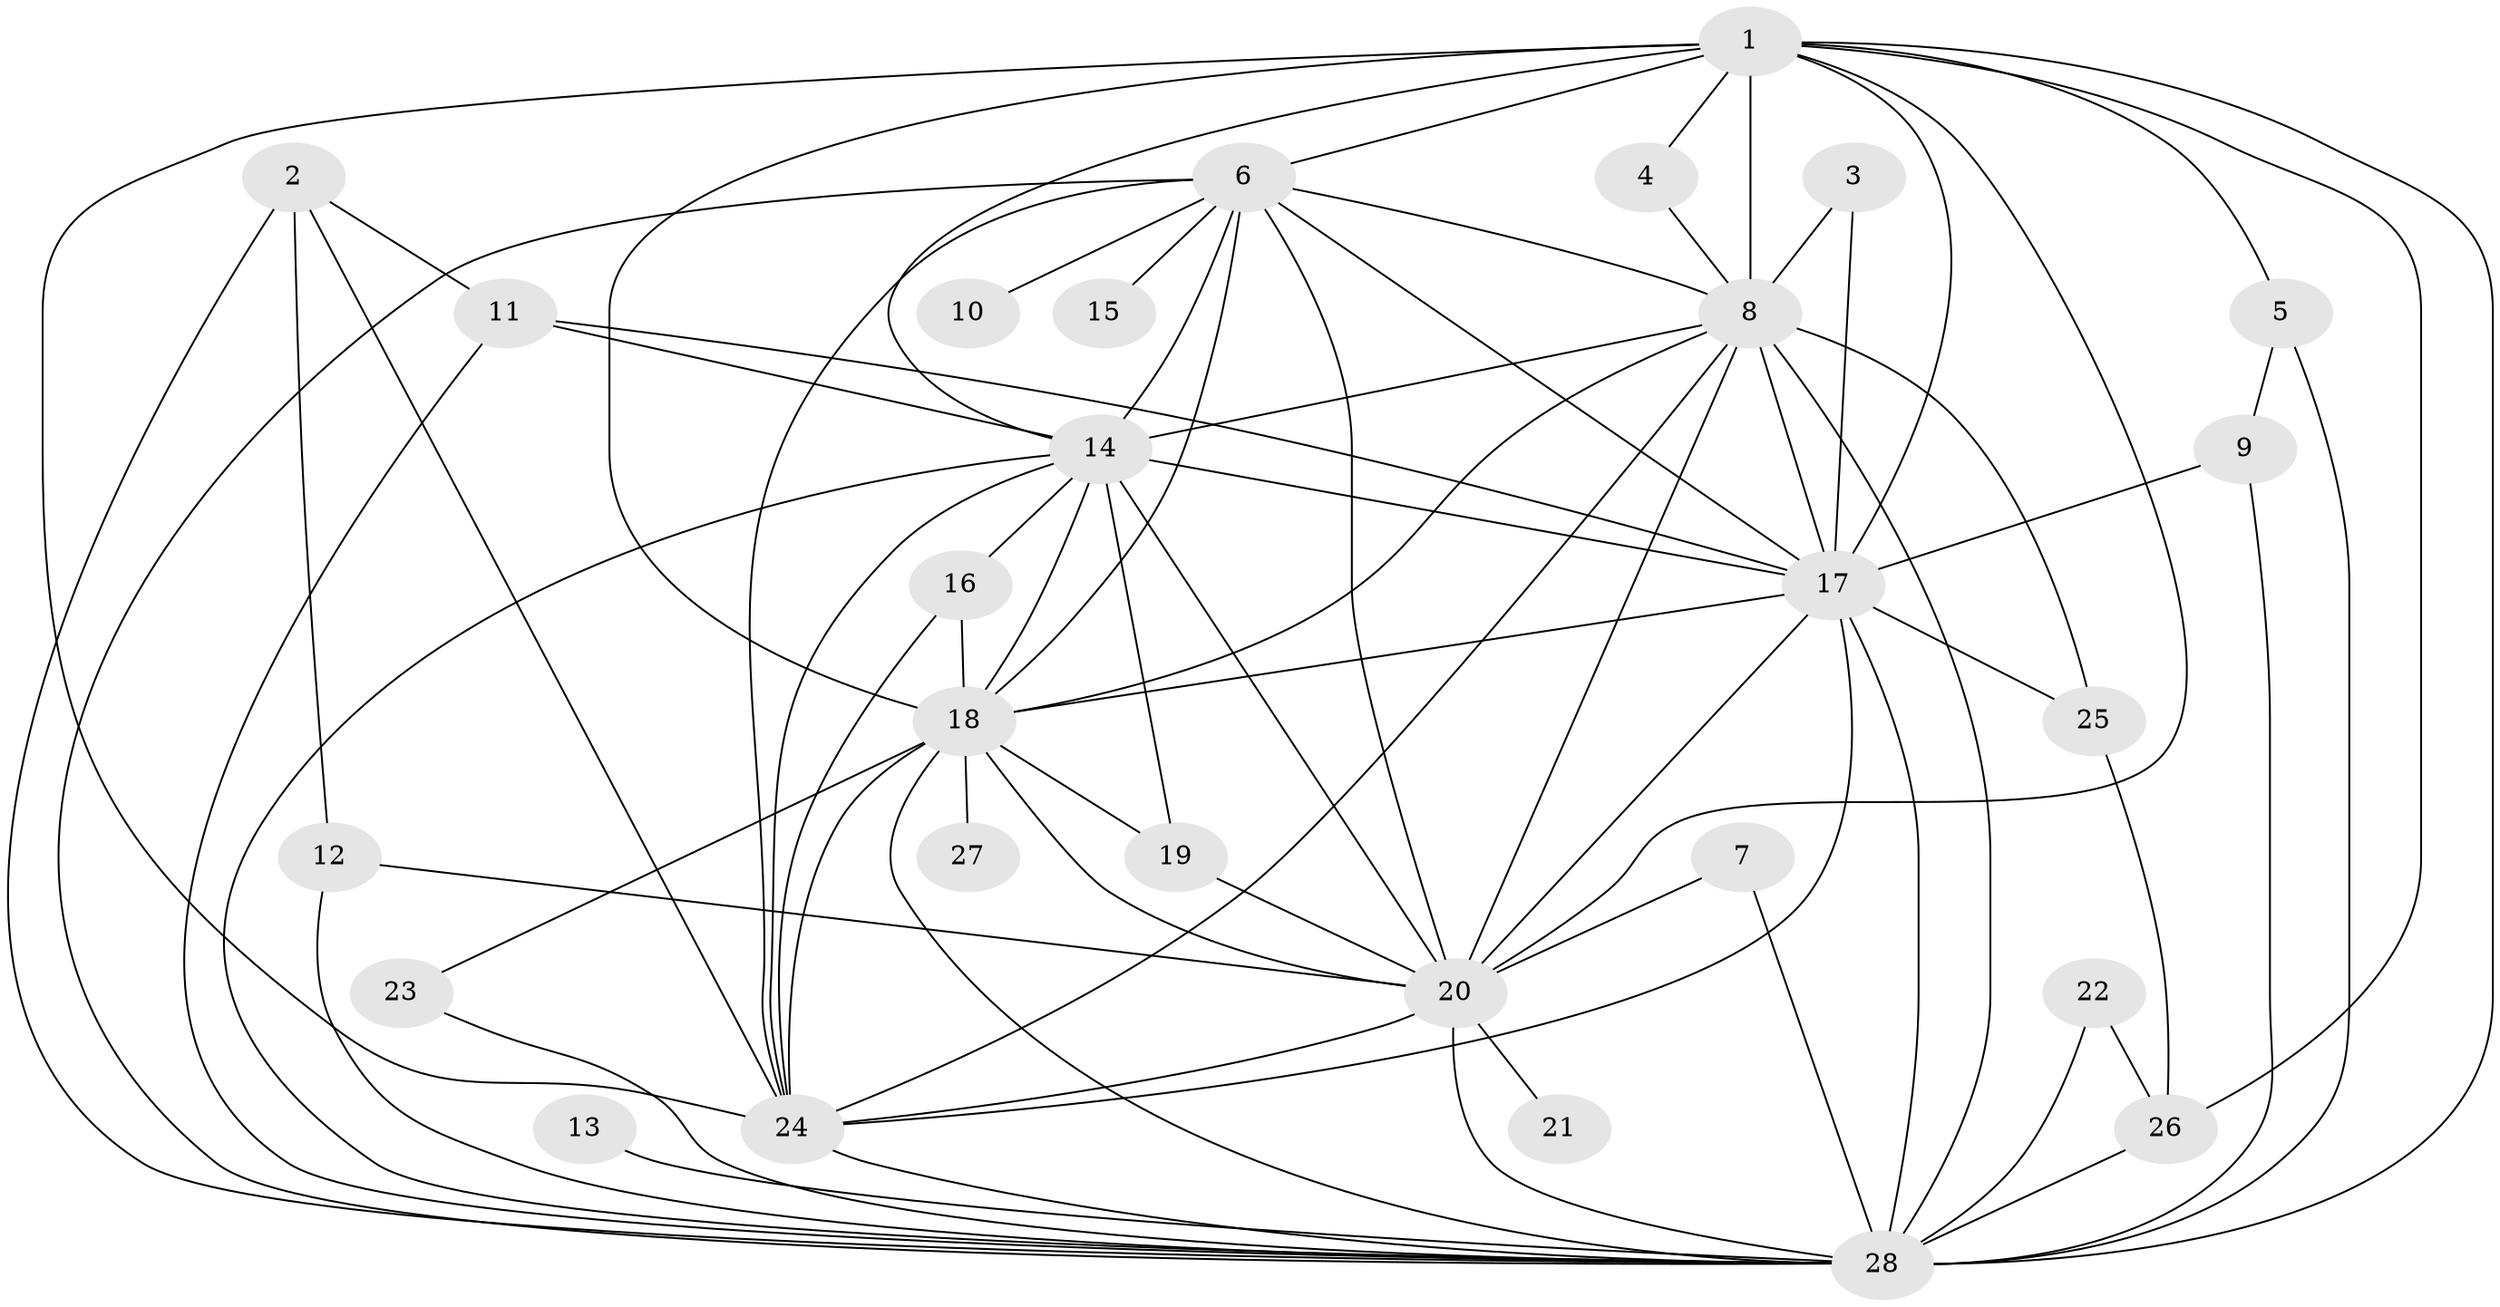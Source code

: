 // original degree distribution, {19: 0.017857142857142856, 17: 0.05357142857142857, 15: 0.017857142857142856, 12: 0.017857142857142856, 16: 0.017857142857142856, 14: 0.017857142857142856, 26: 0.017857142857142856, 11: 0.017857142857142856, 3: 0.125, 4: 0.07142857142857142, 2: 0.6071428571428571, 5: 0.017857142857142856}
// Generated by graph-tools (version 1.1) at 2025/01/03/09/25 03:01:13]
// undirected, 28 vertices, 76 edges
graph export_dot {
graph [start="1"]
  node [color=gray90,style=filled];
  1;
  2;
  3;
  4;
  5;
  6;
  7;
  8;
  9;
  10;
  11;
  12;
  13;
  14;
  15;
  16;
  17;
  18;
  19;
  20;
  21;
  22;
  23;
  24;
  25;
  26;
  27;
  28;
  1 -- 4 [weight=1.0];
  1 -- 5 [weight=1.0];
  1 -- 6 [weight=2.0];
  1 -- 8 [weight=3.0];
  1 -- 14 [weight=2.0];
  1 -- 17 [weight=2.0];
  1 -- 18 [weight=2.0];
  1 -- 20 [weight=2.0];
  1 -- 24 [weight=2.0];
  1 -- 26 [weight=1.0];
  1 -- 28 [weight=3.0];
  2 -- 11 [weight=1.0];
  2 -- 12 [weight=1.0];
  2 -- 24 [weight=1.0];
  2 -- 28 [weight=1.0];
  3 -- 8 [weight=2.0];
  3 -- 17 [weight=1.0];
  4 -- 8 [weight=1.0];
  5 -- 9 [weight=1.0];
  5 -- 28 [weight=2.0];
  6 -- 8 [weight=1.0];
  6 -- 10 [weight=1.0];
  6 -- 14 [weight=3.0];
  6 -- 15 [weight=1.0];
  6 -- 17 [weight=1.0];
  6 -- 18 [weight=1.0];
  6 -- 20 [weight=2.0];
  6 -- 24 [weight=1.0];
  6 -- 28 [weight=1.0];
  7 -- 20 [weight=1.0];
  7 -- 28 [weight=1.0];
  8 -- 14 [weight=1.0];
  8 -- 17 [weight=2.0];
  8 -- 18 [weight=1.0];
  8 -- 20 [weight=1.0];
  8 -- 24 [weight=1.0];
  8 -- 25 [weight=1.0];
  8 -- 28 [weight=1.0];
  9 -- 17 [weight=1.0];
  9 -- 28 [weight=1.0];
  11 -- 14 [weight=1.0];
  11 -- 17 [weight=1.0];
  11 -- 28 [weight=1.0];
  12 -- 20 [weight=1.0];
  12 -- 28 [weight=2.0];
  13 -- 28 [weight=1.0];
  14 -- 16 [weight=1.0];
  14 -- 17 [weight=1.0];
  14 -- 18 [weight=1.0];
  14 -- 19 [weight=1.0];
  14 -- 20 [weight=1.0];
  14 -- 24 [weight=1.0];
  14 -- 28 [weight=1.0];
  16 -- 18 [weight=1.0];
  16 -- 24 [weight=1.0];
  17 -- 18 [weight=1.0];
  17 -- 20 [weight=2.0];
  17 -- 24 [weight=4.0];
  17 -- 25 [weight=1.0];
  17 -- 28 [weight=2.0];
  18 -- 19 [weight=2.0];
  18 -- 20 [weight=1.0];
  18 -- 23 [weight=1.0];
  18 -- 24 [weight=3.0];
  18 -- 27 [weight=1.0];
  18 -- 28 [weight=1.0];
  19 -- 20 [weight=1.0];
  20 -- 21 [weight=1.0];
  20 -- 24 [weight=2.0];
  20 -- 28 [weight=1.0];
  22 -- 26 [weight=1.0];
  22 -- 28 [weight=1.0];
  23 -- 28 [weight=1.0];
  24 -- 28 [weight=1.0];
  25 -- 26 [weight=1.0];
  26 -- 28 [weight=2.0];
}
